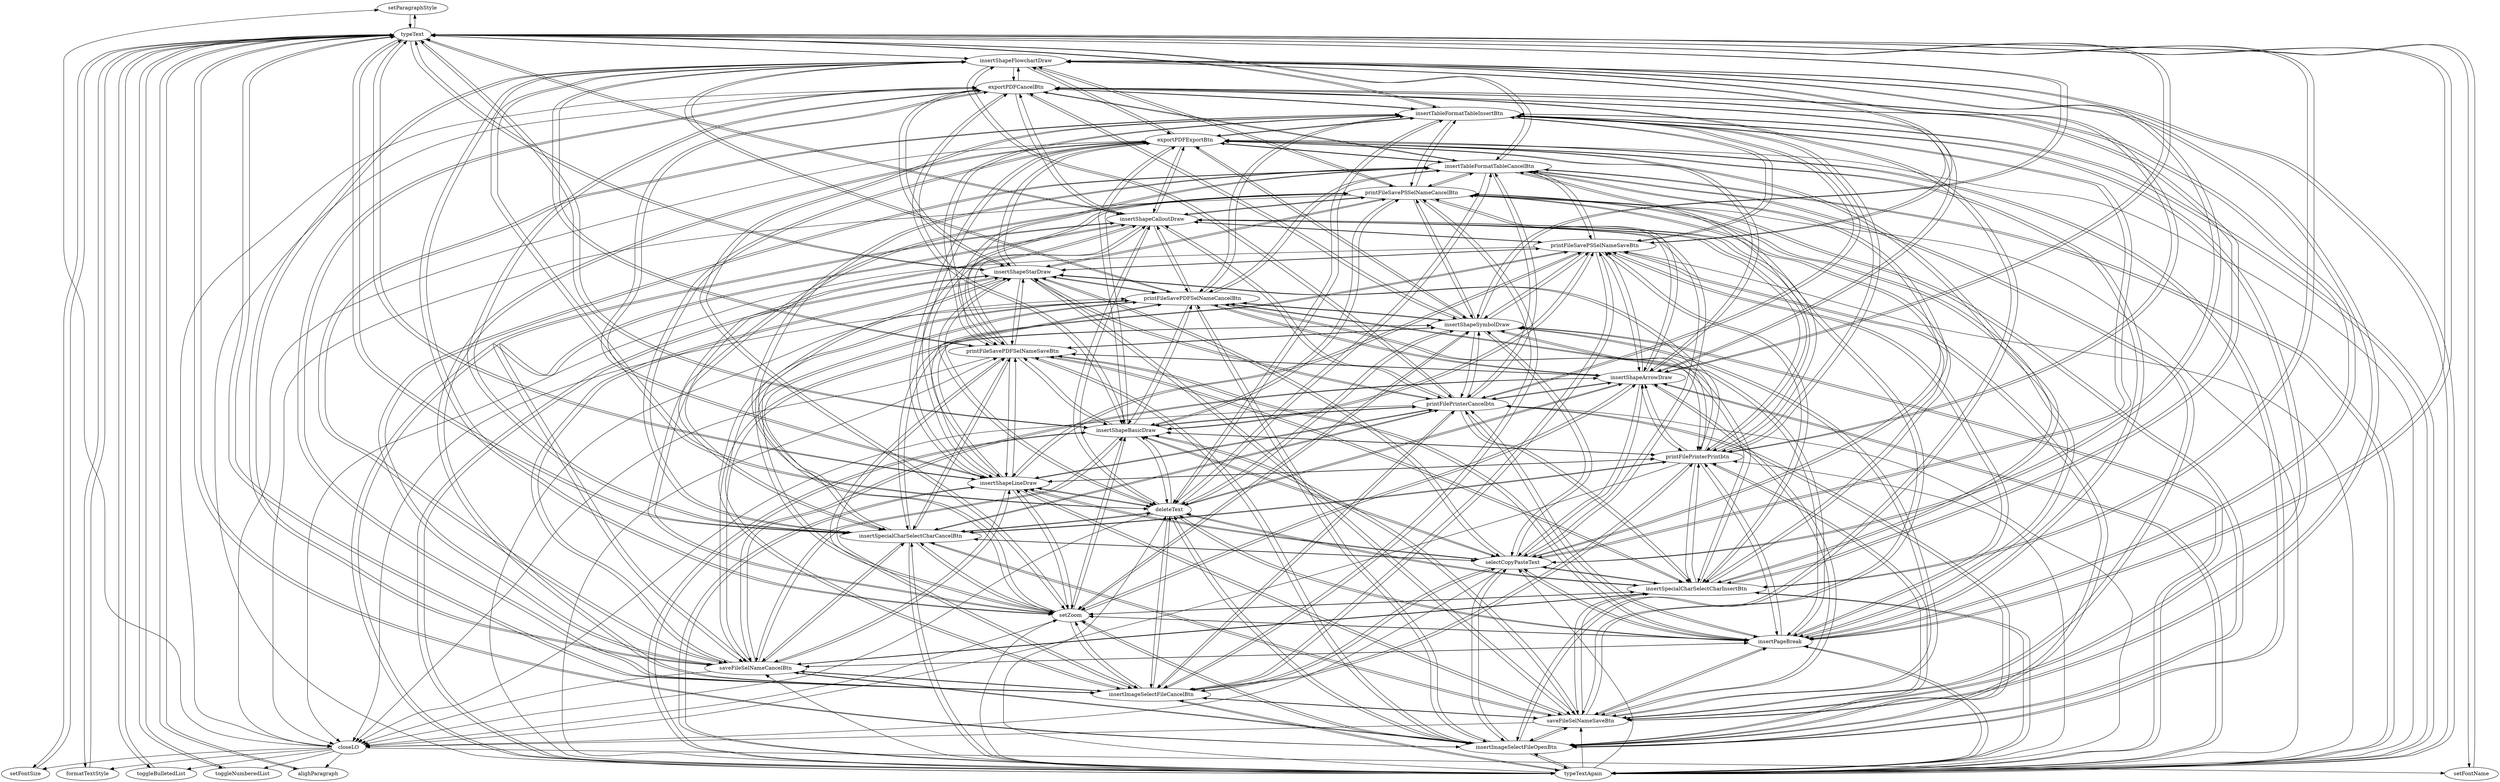 strict digraph G {
  setParagraphStyle [ label="setParagraphStyle" ];
  setFontName [ label="setFontName" ];
  setFontSize [ label="setFontSize" ];
  formatTextStyle [ label="formatTextStyle" ];
  toggleBulletedList [ label="toggleBulletedList" ];
  toggleNumberedList [ label="toggleNumberedList" ];
  alighParagraph [ label="alighParagraph" ];
  typeText [ label="typeText" ];
  insertTableFormatTableInsertBtn [ label="insertTableFormatTableInsertBtn" ];
  insertTableFormatTableCancelBtn [ label="insertTableFormatTableCancelBtn" ];
  insertImageSelectFileOpenBtn [ label="insertImageSelectFileOpenBtn" ];
  insertImageSelectFileCancelBtn [ label="insertImageSelectFileCancelBtn" ];
  insertPageBreak [ label="insertPageBreak" ];
  insertSpecialCharSelectCharInsertBtn [ label="insertSpecialCharSelectCharInsertBtn" ];
  insertSpecialCharSelectCharCancelBtn [ label="insertSpecialCharSelectCharCancelBtn" ];
  insertShapeLineDraw [ label="insertShapeLineDraw" ];
  insertShapeBasicDraw [ label="insertShapeBasicDraw" ];
  insertShapeArrowDraw [ label="insertShapeArrowDraw" ];
  insertShapeSymbolDraw [ label="insertShapeSymbolDraw" ];
  insertShapeStarDraw [ label="insertShapeStarDraw" ];
  insertShapeCalloutDraw [ label="insertShapeCalloutDraw" ];
  insertShapeFlowchartDraw [ label="insertShapeFlowchartDraw" ];
  typeTextAgain [ label="typeTextAgain" ];
  saveFileSelNameSaveBtn [ label="saveFileSelNameSaveBtn" ];
  saveFileSelNameCancelBtn [ label="saveFileSelNameCancelBtn" ];
  setZoom [ label="setZoom" ];
  selectCopyPasteText [ label="selectCopyPasteText" ];
  deleteText [ label="deleteText" ];
  printFilePrinterPrintbtn [ label="printFilePrinterPrintbtn" ];
  printFilePrinterCancelbtn [ label="printFilePrinterCancelbtn" ];
  printFileSavePDFSelNameSaveBtn [ label="printFileSavePDFSelNameSaveBtn" ];
  printFileSavePDFSelNameCancelBtn [ label="printFileSavePDFSelNameCancelBtn" ];
  printFileSavePSSelNameSaveBtn [ label="printFileSavePSSelNameSaveBtn" ];
  printFileSavePSSelNameCancelBtn [ label="printFileSavePSSelNameCancelBtn" ];
  exportPDFExportBtn [ label="exportPDFExportBtn" ];
  exportPDFCancelBtn [ label="exportPDFCancelBtn" ];
  closeLO [ label="closeLO" ];
  setParagraphStyle -> typeText;
  typeText -> setParagraphStyle;
  setFontName -> typeText;
  typeText -> setFontName;
  setFontSize -> typeText;
  typeText -> setFontSize;
  formatTextStyle -> typeText;
  typeText -> formatTextStyle;
  toggleBulletedList -> typeText;
  typeText -> toggleBulletedList;
  toggleNumberedList -> typeText;
  typeText -> toggleNumberedList;
  alighParagraph -> typeText;
  typeText -> alighParagraph;
  typeText -> insertTableFormatTableInsertBtn;
  insertTableFormatTableInsertBtn -> typeText;
  insertTableFormatTableInsertBtn -> typeTextAgain;
  typeTextAgain -> insertTableFormatTableInsertBtn;
  typeText -> insertTableFormatTableCancelBtn;
  insertTableFormatTableCancelBtn -> typeText;
  insertTableFormatTableCancelBtn -> typeTextAgain;
  typeTextAgain -> insertTableFormatTableCancelBtn;
  typeText -> insertImageSelectFileOpenBtn;
  insertImageSelectFileOpenBtn -> typeText;
  insertImageSelectFileOpenBtn -> typeTextAgain;
  typeTextAgain -> insertImageSelectFileOpenBtn;
  typeText -> insertImageSelectFileCancelBtn;
  insertImageSelectFileCancelBtn -> typeText;
  insertImageSelectFileCancelBtn -> typeTextAgain;
  typeTextAgain -> insertImageSelectFileCancelBtn;
  typeText -> insertPageBreak;
  insertPageBreak -> typeText;
  insertPageBreak -> typeTextAgain;
  typeTextAgain -> insertPageBreak;
  typeText -> insertSpecialCharSelectCharInsertBtn;
  insertSpecialCharSelectCharInsertBtn -> typeText;
  insertSpecialCharSelectCharInsertBtn -> typeTextAgain;
  typeTextAgain -> insertSpecialCharSelectCharInsertBtn;
  typeText -> insertSpecialCharSelectCharCancelBtn;
  insertSpecialCharSelectCharCancelBtn -> typeText;
  insertSpecialCharSelectCharCancelBtn -> typeTextAgain;
  typeTextAgain -> insertSpecialCharSelectCharCancelBtn;
  typeText -> insertShapeLineDraw;
  insertShapeLineDraw -> typeText;
  insertShapeLineDraw -> typeTextAgain;
  typeTextAgain -> insertShapeLineDraw;
  typeText -> insertShapeBasicDraw;
  insertShapeBasicDraw -> typeText;
  insertShapeBasicDraw -> typeTextAgain;
  typeTextAgain -> insertShapeBasicDraw;
  typeText -> insertShapeArrowDraw;
  insertShapeArrowDraw -> typeText;
  insertShapeArrowDraw -> typeTextAgain;
  typeTextAgain -> insertShapeArrowDraw;
  typeText -> insertShapeSymbolDraw;
  insertShapeSymbolDraw -> typeText;
  insertShapeSymbolDraw -> typeTextAgain;
  typeTextAgain -> insertShapeSymbolDraw;
  typeText -> insertShapeStarDraw;
  insertShapeStarDraw -> typeText;
  insertShapeStarDraw -> typeTextAgain;
  typeTextAgain -> insertShapeStarDraw;
  typeText -> insertShapeCalloutDraw;
  insertShapeCalloutDraw -> typeText;
  insertShapeCalloutDraw -> typeTextAgain;
  typeTextAgain -> insertShapeCalloutDraw;
  typeText -> insertShapeFlowchartDraw;
  insertShapeFlowchartDraw -> typeText;
  insertShapeFlowchartDraw -> typeTextAgain;
  typeTextAgain -> insertShapeFlowchartDraw;
  typeTextAgain -> saveFileSelNameSaveBtn;
  insertTableFormatTableInsertBtn -> saveFileSelNameSaveBtn;
  saveFileSelNameSaveBtn -> insertTableFormatTableInsertBtn;
  insertTableFormatTableCancelBtn -> saveFileSelNameSaveBtn;
  saveFileSelNameSaveBtn -> insertTableFormatTableCancelBtn;
  insertImageSelectFileOpenBtn -> saveFileSelNameSaveBtn;
  saveFileSelNameSaveBtn -> insertImageSelectFileOpenBtn;
  insertImageSelectFileCancelBtn -> saveFileSelNameSaveBtn;
  saveFileSelNameSaveBtn -> insertImageSelectFileCancelBtn;
  insertPageBreak -> saveFileSelNameSaveBtn;
  saveFileSelNameSaveBtn -> insertPageBreak;
  insertSpecialCharSelectCharInsertBtn -> saveFileSelNameSaveBtn;
  saveFileSelNameSaveBtn -> insertSpecialCharSelectCharInsertBtn;
  insertSpecialCharSelectCharCancelBtn -> saveFileSelNameSaveBtn;
  saveFileSelNameSaveBtn -> insertSpecialCharSelectCharCancelBtn;
  insertShapeLineDraw -> saveFileSelNameSaveBtn;
  saveFileSelNameSaveBtn -> insertShapeLineDraw;
  insertShapeBasicDraw -> saveFileSelNameSaveBtn;
  saveFileSelNameSaveBtn -> insertShapeBasicDraw;
  insertShapeArrowDraw -> saveFileSelNameSaveBtn;
  saveFileSelNameSaveBtn -> insertShapeArrowDraw;
  insertShapeSymbolDraw -> saveFileSelNameSaveBtn;
  saveFileSelNameSaveBtn -> insertShapeSymbolDraw;
  insertShapeStarDraw -> saveFileSelNameSaveBtn;
  saveFileSelNameSaveBtn -> insertShapeStarDraw;
  insertShapeCalloutDraw -> saveFileSelNameSaveBtn;
  saveFileSelNameSaveBtn -> insertShapeCalloutDraw;
  insertShapeFlowchartDraw -> saveFileSelNameSaveBtn;
  saveFileSelNameSaveBtn -> insertShapeFlowchartDraw;
  saveFileSelNameSaveBtn -> closeLO;
  typeTextAgain -> saveFileSelNameCancelBtn;
  insertTableFormatTableInsertBtn -> saveFileSelNameCancelBtn;
  saveFileSelNameCancelBtn -> insertTableFormatTableInsertBtn;
  insertTableFormatTableCancelBtn -> saveFileSelNameCancelBtn;
  saveFileSelNameCancelBtn -> insertTableFormatTableCancelBtn;
  insertImageSelectFileOpenBtn -> saveFileSelNameCancelBtn;
  saveFileSelNameCancelBtn -> insertImageSelectFileOpenBtn;
  insertImageSelectFileCancelBtn -> saveFileSelNameCancelBtn;
  saveFileSelNameCancelBtn -> insertImageSelectFileCancelBtn;
  insertPageBreak -> saveFileSelNameCancelBtn;
  saveFileSelNameCancelBtn -> insertPageBreak;
  insertSpecialCharSelectCharInsertBtn -> saveFileSelNameCancelBtn;
  saveFileSelNameCancelBtn -> insertSpecialCharSelectCharInsertBtn;
  insertSpecialCharSelectCharCancelBtn -> saveFileSelNameCancelBtn;
  saveFileSelNameCancelBtn -> insertSpecialCharSelectCharCancelBtn;
  insertShapeLineDraw -> saveFileSelNameCancelBtn;
  saveFileSelNameCancelBtn -> insertShapeLineDraw;
  insertShapeBasicDraw -> saveFileSelNameCancelBtn;
  saveFileSelNameCancelBtn -> insertShapeBasicDraw;
  insertShapeArrowDraw -> saveFileSelNameCancelBtn;
  saveFileSelNameCancelBtn -> insertShapeArrowDraw;
  insertShapeSymbolDraw -> saveFileSelNameCancelBtn;
  saveFileSelNameCancelBtn -> insertShapeSymbolDraw;
  insertShapeStarDraw -> saveFileSelNameCancelBtn;
  saveFileSelNameCancelBtn -> insertShapeStarDraw;
  insertShapeCalloutDraw -> saveFileSelNameCancelBtn;
  saveFileSelNameCancelBtn -> insertShapeCalloutDraw;
  insertShapeFlowchartDraw -> saveFileSelNameCancelBtn;
  saveFileSelNameCancelBtn -> insertShapeFlowchartDraw;
  saveFileSelNameCancelBtn -> closeLO;
  typeTextAgain -> setZoom;
  insertTableFormatTableInsertBtn -> setZoom;
  setZoom -> insertTableFormatTableInsertBtn;
  insertTableFormatTableCancelBtn -> setZoom;
  setZoom -> insertTableFormatTableCancelBtn;
  insertImageSelectFileOpenBtn -> setZoom;
  setZoom -> insertImageSelectFileOpenBtn;
  insertImageSelectFileCancelBtn -> setZoom;
  setZoom -> insertImageSelectFileCancelBtn;
  insertPageBreak -> setZoom;
  setZoom -> insertPageBreak;
  insertSpecialCharSelectCharInsertBtn -> setZoom;
  setZoom -> insertSpecialCharSelectCharInsertBtn;
  insertSpecialCharSelectCharCancelBtn -> setZoom;
  setZoom -> insertSpecialCharSelectCharCancelBtn;
  insertShapeLineDraw -> setZoom;
  setZoom -> insertShapeLineDraw;
  insertShapeBasicDraw -> setZoom;
  setZoom -> insertShapeBasicDraw;
  insertShapeArrowDraw -> setZoom;
  setZoom -> insertShapeArrowDraw;
  insertShapeSymbolDraw -> setZoom;
  setZoom -> insertShapeSymbolDraw;
  insertShapeStarDraw -> setZoom;
  setZoom -> insertShapeStarDraw;
  insertShapeCalloutDraw -> setZoom;
  setZoom -> insertShapeCalloutDraw;
  insertShapeFlowchartDraw -> setZoom;
  setZoom -> insertShapeFlowchartDraw;
  setZoom -> closeLO;
  typeTextAgain -> selectCopyPasteText;
  insertTableFormatTableInsertBtn -> selectCopyPasteText;
  selectCopyPasteText -> insertTableFormatTableInsertBtn;
  insertTableFormatTableCancelBtn -> selectCopyPasteText;
  selectCopyPasteText -> insertTableFormatTableCancelBtn;
  insertImageSelectFileOpenBtn -> selectCopyPasteText;
  selectCopyPasteText -> insertImageSelectFileOpenBtn;
  insertImageSelectFileCancelBtn -> selectCopyPasteText;
  selectCopyPasteText -> insertImageSelectFileCancelBtn;
  insertPageBreak -> selectCopyPasteText;
  selectCopyPasteText -> insertPageBreak;
  insertSpecialCharSelectCharInsertBtn -> selectCopyPasteText;
  selectCopyPasteText -> insertSpecialCharSelectCharInsertBtn;
  insertSpecialCharSelectCharCancelBtn -> selectCopyPasteText;
  selectCopyPasteText -> insertSpecialCharSelectCharCancelBtn;
  insertShapeLineDraw -> selectCopyPasteText;
  selectCopyPasteText -> insertShapeLineDraw;
  insertShapeBasicDraw -> selectCopyPasteText;
  selectCopyPasteText -> insertShapeBasicDraw;
  insertShapeArrowDraw -> selectCopyPasteText;
  selectCopyPasteText -> insertShapeArrowDraw;
  insertShapeSymbolDraw -> selectCopyPasteText;
  selectCopyPasteText -> insertShapeSymbolDraw;
  insertShapeStarDraw -> selectCopyPasteText;
  selectCopyPasteText -> insertShapeStarDraw;
  insertShapeCalloutDraw -> selectCopyPasteText;
  selectCopyPasteText -> insertShapeCalloutDraw;
  insertShapeFlowchartDraw -> selectCopyPasteText;
  selectCopyPasteText -> insertShapeFlowchartDraw;
  selectCopyPasteText -> closeLO;
  typeTextAgain -> deleteText;
  insertTableFormatTableInsertBtn -> deleteText;
  deleteText -> insertTableFormatTableInsertBtn;
  insertTableFormatTableCancelBtn -> deleteText;
  deleteText -> insertTableFormatTableCancelBtn;
  insertImageSelectFileOpenBtn -> deleteText;
  deleteText -> insertImageSelectFileOpenBtn;
  insertImageSelectFileCancelBtn -> deleteText;
  deleteText -> insertImageSelectFileCancelBtn;
  insertPageBreak -> deleteText;
  deleteText -> insertPageBreak;
  insertSpecialCharSelectCharInsertBtn -> deleteText;
  deleteText -> insertSpecialCharSelectCharInsertBtn;
  insertSpecialCharSelectCharCancelBtn -> deleteText;
  deleteText -> insertSpecialCharSelectCharCancelBtn;
  insertShapeLineDraw -> deleteText;
  deleteText -> insertShapeLineDraw;
  insertShapeBasicDraw -> deleteText;
  deleteText -> insertShapeBasicDraw;
  insertShapeArrowDraw -> deleteText;
  deleteText -> insertShapeArrowDraw;
  insertShapeSymbolDraw -> deleteText;
  deleteText -> insertShapeSymbolDraw;
  insertShapeStarDraw -> deleteText;
  deleteText -> insertShapeStarDraw;
  insertShapeCalloutDraw -> deleteText;
  deleteText -> insertShapeCalloutDraw;
  insertShapeFlowchartDraw -> deleteText;
  deleteText -> insertShapeFlowchartDraw;
  deleteText -> closeLO;
  typeTextAgain -> printFilePrinterPrintbtn;
  insertTableFormatTableInsertBtn -> printFilePrinterPrintbtn;
  printFilePrinterPrintbtn -> insertTableFormatTableInsertBtn;
  insertTableFormatTableCancelBtn -> printFilePrinterPrintbtn;
  printFilePrinterPrintbtn -> insertTableFormatTableCancelBtn;
  insertImageSelectFileOpenBtn -> printFilePrinterPrintbtn;
  printFilePrinterPrintbtn -> insertImageSelectFileOpenBtn;
  insertImageSelectFileCancelBtn -> printFilePrinterPrintbtn;
  printFilePrinterPrintbtn -> insertImageSelectFileCancelBtn;
  insertPageBreak -> printFilePrinterPrintbtn;
  printFilePrinterPrintbtn -> insertPageBreak;
  insertSpecialCharSelectCharInsertBtn -> printFilePrinterPrintbtn;
  printFilePrinterPrintbtn -> insertSpecialCharSelectCharInsertBtn;
  insertSpecialCharSelectCharCancelBtn -> printFilePrinterPrintbtn;
  printFilePrinterPrintbtn -> insertSpecialCharSelectCharCancelBtn;
  insertShapeLineDraw -> printFilePrinterPrintbtn;
  printFilePrinterPrintbtn -> insertShapeLineDraw;
  insertShapeBasicDraw -> printFilePrinterPrintbtn;
  printFilePrinterPrintbtn -> insertShapeBasicDraw;
  insertShapeArrowDraw -> printFilePrinterPrintbtn;
  printFilePrinterPrintbtn -> insertShapeArrowDraw;
  insertShapeSymbolDraw -> printFilePrinterPrintbtn;
  printFilePrinterPrintbtn -> insertShapeSymbolDraw;
  insertShapeStarDraw -> printFilePrinterPrintbtn;
  printFilePrinterPrintbtn -> insertShapeStarDraw;
  insertShapeCalloutDraw -> printFilePrinterPrintbtn;
  printFilePrinterPrintbtn -> insertShapeCalloutDraw;
  insertShapeFlowchartDraw -> printFilePrinterPrintbtn;
  printFilePrinterPrintbtn -> insertShapeFlowchartDraw;
  printFilePrinterPrintbtn -> closeLO;
  typeTextAgain -> printFilePrinterCancelbtn;
  insertTableFormatTableInsertBtn -> printFilePrinterCancelbtn;
  printFilePrinterCancelbtn -> insertTableFormatTableInsertBtn;
  insertTableFormatTableCancelBtn -> printFilePrinterCancelbtn;
  printFilePrinterCancelbtn -> insertTableFormatTableCancelBtn;
  insertImageSelectFileOpenBtn -> printFilePrinterCancelbtn;
  printFilePrinterCancelbtn -> insertImageSelectFileOpenBtn;
  insertImageSelectFileCancelBtn -> printFilePrinterCancelbtn;
  printFilePrinterCancelbtn -> insertImageSelectFileCancelBtn;
  insertPageBreak -> printFilePrinterCancelbtn;
  printFilePrinterCancelbtn -> insertPageBreak;
  insertSpecialCharSelectCharInsertBtn -> printFilePrinterCancelbtn;
  printFilePrinterCancelbtn -> insertSpecialCharSelectCharInsertBtn;
  insertSpecialCharSelectCharCancelBtn -> printFilePrinterCancelbtn;
  printFilePrinterCancelbtn -> insertSpecialCharSelectCharCancelBtn;
  insertShapeLineDraw -> printFilePrinterCancelbtn;
  printFilePrinterCancelbtn -> insertShapeLineDraw;
  insertShapeBasicDraw -> printFilePrinterCancelbtn;
  printFilePrinterCancelbtn -> insertShapeBasicDraw;
  insertShapeArrowDraw -> printFilePrinterCancelbtn;
  printFilePrinterCancelbtn -> insertShapeArrowDraw;
  insertShapeSymbolDraw -> printFilePrinterCancelbtn;
  printFilePrinterCancelbtn -> insertShapeSymbolDraw;
  insertShapeStarDraw -> printFilePrinterCancelbtn;
  printFilePrinterCancelbtn -> insertShapeStarDraw;
  insertShapeCalloutDraw -> printFilePrinterCancelbtn;
  printFilePrinterCancelbtn -> insertShapeCalloutDraw;
  insertShapeFlowchartDraw -> printFilePrinterCancelbtn;
  printFilePrinterCancelbtn -> insertShapeFlowchartDraw;
  printFilePrinterCancelbtn -> closeLO;
  typeTextAgain -> printFileSavePDFSelNameSaveBtn;
  insertTableFormatTableInsertBtn -> printFileSavePDFSelNameSaveBtn;
  printFileSavePDFSelNameSaveBtn -> insertTableFormatTableInsertBtn;
  insertTableFormatTableCancelBtn -> printFileSavePDFSelNameSaveBtn;
  printFileSavePDFSelNameSaveBtn -> insertTableFormatTableCancelBtn;
  insertImageSelectFileOpenBtn -> printFileSavePDFSelNameSaveBtn;
  printFileSavePDFSelNameSaveBtn -> insertImageSelectFileOpenBtn;
  insertImageSelectFileCancelBtn -> printFileSavePDFSelNameSaveBtn;
  printFileSavePDFSelNameSaveBtn -> insertImageSelectFileCancelBtn;
  insertPageBreak -> printFileSavePDFSelNameSaveBtn;
  printFileSavePDFSelNameSaveBtn -> insertPageBreak;
  insertSpecialCharSelectCharInsertBtn -> printFileSavePDFSelNameSaveBtn;
  printFileSavePDFSelNameSaveBtn -> insertSpecialCharSelectCharInsertBtn;
  insertSpecialCharSelectCharCancelBtn -> printFileSavePDFSelNameSaveBtn;
  printFileSavePDFSelNameSaveBtn -> insertSpecialCharSelectCharCancelBtn;
  insertShapeLineDraw -> printFileSavePDFSelNameSaveBtn;
  printFileSavePDFSelNameSaveBtn -> insertShapeLineDraw;
  insertShapeBasicDraw -> printFileSavePDFSelNameSaveBtn;
  printFileSavePDFSelNameSaveBtn -> insertShapeBasicDraw;
  insertShapeArrowDraw -> printFileSavePDFSelNameSaveBtn;
  printFileSavePDFSelNameSaveBtn -> insertShapeArrowDraw;
  insertShapeSymbolDraw -> printFileSavePDFSelNameSaveBtn;
  printFileSavePDFSelNameSaveBtn -> insertShapeSymbolDraw;
  insertShapeStarDraw -> printFileSavePDFSelNameSaveBtn;
  printFileSavePDFSelNameSaveBtn -> insertShapeStarDraw;
  insertShapeCalloutDraw -> printFileSavePDFSelNameSaveBtn;
  printFileSavePDFSelNameSaveBtn -> insertShapeCalloutDraw;
  insertShapeFlowchartDraw -> printFileSavePDFSelNameSaveBtn;
  printFileSavePDFSelNameSaveBtn -> insertShapeFlowchartDraw;
  printFileSavePDFSelNameSaveBtn -> closeLO;
  typeTextAgain -> printFileSavePDFSelNameCancelBtn;
  insertTableFormatTableInsertBtn -> printFileSavePDFSelNameCancelBtn;
  printFileSavePDFSelNameCancelBtn -> insertTableFormatTableInsertBtn;
  insertTableFormatTableCancelBtn -> printFileSavePDFSelNameCancelBtn;
  printFileSavePDFSelNameCancelBtn -> insertTableFormatTableCancelBtn;
  insertImageSelectFileOpenBtn -> printFileSavePDFSelNameCancelBtn;
  printFileSavePDFSelNameCancelBtn -> insertImageSelectFileOpenBtn;
  insertImageSelectFileCancelBtn -> printFileSavePDFSelNameCancelBtn;
  printFileSavePDFSelNameCancelBtn -> insertImageSelectFileCancelBtn;
  insertPageBreak -> printFileSavePDFSelNameCancelBtn;
  printFileSavePDFSelNameCancelBtn -> insertPageBreak;
  insertSpecialCharSelectCharInsertBtn -> printFileSavePDFSelNameCancelBtn;
  printFileSavePDFSelNameCancelBtn -> insertSpecialCharSelectCharInsertBtn;
  insertSpecialCharSelectCharCancelBtn -> printFileSavePDFSelNameCancelBtn;
  printFileSavePDFSelNameCancelBtn -> insertSpecialCharSelectCharCancelBtn;
  insertShapeLineDraw -> printFileSavePDFSelNameCancelBtn;
  printFileSavePDFSelNameCancelBtn -> insertShapeLineDraw;
  insertShapeBasicDraw -> printFileSavePDFSelNameCancelBtn;
  printFileSavePDFSelNameCancelBtn -> insertShapeBasicDraw;
  insertShapeArrowDraw -> printFileSavePDFSelNameCancelBtn;
  printFileSavePDFSelNameCancelBtn -> insertShapeArrowDraw;
  insertShapeSymbolDraw -> printFileSavePDFSelNameCancelBtn;
  printFileSavePDFSelNameCancelBtn -> insertShapeSymbolDraw;
  insertShapeStarDraw -> printFileSavePDFSelNameCancelBtn;
  printFileSavePDFSelNameCancelBtn -> insertShapeStarDraw;
  insertShapeCalloutDraw -> printFileSavePDFSelNameCancelBtn;
  printFileSavePDFSelNameCancelBtn -> insertShapeCalloutDraw;
  insertShapeFlowchartDraw -> printFileSavePDFSelNameCancelBtn;
  printFileSavePDFSelNameCancelBtn -> insertShapeFlowchartDraw;
  printFileSavePDFSelNameCancelBtn -> closeLO;
  typeTextAgain -> printFileSavePSSelNameSaveBtn;
  insertTableFormatTableInsertBtn -> printFileSavePSSelNameSaveBtn;
  printFileSavePSSelNameSaveBtn -> insertTableFormatTableInsertBtn;
  insertTableFormatTableCancelBtn -> printFileSavePSSelNameSaveBtn;
  printFileSavePSSelNameSaveBtn -> insertTableFormatTableCancelBtn;
  insertImageSelectFileOpenBtn -> printFileSavePSSelNameSaveBtn;
  printFileSavePSSelNameSaveBtn -> insertImageSelectFileOpenBtn;
  insertImageSelectFileCancelBtn -> printFileSavePSSelNameSaveBtn;
  printFileSavePSSelNameSaveBtn -> insertImageSelectFileCancelBtn;
  insertPageBreak -> printFileSavePSSelNameSaveBtn;
  printFileSavePSSelNameSaveBtn -> insertPageBreak;
  insertSpecialCharSelectCharInsertBtn -> printFileSavePSSelNameSaveBtn;
  printFileSavePSSelNameSaveBtn -> insertSpecialCharSelectCharInsertBtn;
  insertSpecialCharSelectCharCancelBtn -> printFileSavePSSelNameSaveBtn;
  printFileSavePSSelNameSaveBtn -> insertSpecialCharSelectCharCancelBtn;
  insertShapeLineDraw -> printFileSavePSSelNameSaveBtn;
  printFileSavePSSelNameSaveBtn -> insertShapeLineDraw;
  insertShapeBasicDraw -> printFileSavePSSelNameSaveBtn;
  printFileSavePSSelNameSaveBtn -> insertShapeBasicDraw;
  insertShapeArrowDraw -> printFileSavePSSelNameSaveBtn;
  printFileSavePSSelNameSaveBtn -> insertShapeArrowDraw;
  insertShapeSymbolDraw -> printFileSavePSSelNameSaveBtn;
  printFileSavePSSelNameSaveBtn -> insertShapeSymbolDraw;
  insertShapeStarDraw -> printFileSavePSSelNameSaveBtn;
  printFileSavePSSelNameSaveBtn -> insertShapeStarDraw;
  insertShapeCalloutDraw -> printFileSavePSSelNameSaveBtn;
  printFileSavePSSelNameSaveBtn -> insertShapeCalloutDraw;
  insertShapeFlowchartDraw -> printFileSavePSSelNameSaveBtn;
  printFileSavePSSelNameSaveBtn -> insertShapeFlowchartDraw;
  printFileSavePSSelNameSaveBtn -> closeLO;
  typeTextAgain -> printFileSavePSSelNameCancelBtn;
  insertTableFormatTableInsertBtn -> printFileSavePSSelNameCancelBtn;
  printFileSavePSSelNameCancelBtn -> insertTableFormatTableInsertBtn;
  insertTableFormatTableCancelBtn -> printFileSavePSSelNameCancelBtn;
  printFileSavePSSelNameCancelBtn -> insertTableFormatTableCancelBtn;
  insertImageSelectFileOpenBtn -> printFileSavePSSelNameCancelBtn;
  printFileSavePSSelNameCancelBtn -> insertImageSelectFileOpenBtn;
  insertImageSelectFileCancelBtn -> printFileSavePSSelNameCancelBtn;
  printFileSavePSSelNameCancelBtn -> insertImageSelectFileCancelBtn;
  insertPageBreak -> printFileSavePSSelNameCancelBtn;
  printFileSavePSSelNameCancelBtn -> insertPageBreak;
  insertSpecialCharSelectCharInsertBtn -> printFileSavePSSelNameCancelBtn;
  printFileSavePSSelNameCancelBtn -> insertSpecialCharSelectCharInsertBtn;
  insertSpecialCharSelectCharCancelBtn -> printFileSavePSSelNameCancelBtn;
  printFileSavePSSelNameCancelBtn -> insertSpecialCharSelectCharCancelBtn;
  insertShapeLineDraw -> printFileSavePSSelNameCancelBtn;
  printFileSavePSSelNameCancelBtn -> insertShapeLineDraw;
  insertShapeBasicDraw -> printFileSavePSSelNameCancelBtn;
  printFileSavePSSelNameCancelBtn -> insertShapeBasicDraw;
  insertShapeArrowDraw -> printFileSavePSSelNameCancelBtn;
  printFileSavePSSelNameCancelBtn -> insertShapeArrowDraw;
  insertShapeSymbolDraw -> printFileSavePSSelNameCancelBtn;
  printFileSavePSSelNameCancelBtn -> insertShapeSymbolDraw;
  insertShapeStarDraw -> printFileSavePSSelNameCancelBtn;
  printFileSavePSSelNameCancelBtn -> insertShapeStarDraw;
  insertShapeCalloutDraw -> printFileSavePSSelNameCancelBtn;
  printFileSavePSSelNameCancelBtn -> insertShapeCalloutDraw;
  insertShapeFlowchartDraw -> printFileSavePSSelNameCancelBtn;
  printFileSavePSSelNameCancelBtn -> insertShapeFlowchartDraw;
  printFileSavePSSelNameCancelBtn -> closeLO;
  typeTextAgain -> exportPDFExportBtn;
  insertTableFormatTableInsertBtn -> exportPDFExportBtn;
  exportPDFExportBtn -> insertTableFormatTableInsertBtn;
  insertTableFormatTableCancelBtn -> exportPDFExportBtn;
  exportPDFExportBtn -> insertTableFormatTableCancelBtn;
  insertImageSelectFileOpenBtn -> exportPDFExportBtn;
  exportPDFExportBtn -> insertImageSelectFileOpenBtn;
  insertImageSelectFileCancelBtn -> exportPDFExportBtn;
  exportPDFExportBtn -> insertImageSelectFileCancelBtn;
  insertPageBreak -> exportPDFExportBtn;
  exportPDFExportBtn -> insertPageBreak;
  insertSpecialCharSelectCharInsertBtn -> exportPDFExportBtn;
  exportPDFExportBtn -> insertSpecialCharSelectCharInsertBtn;
  insertSpecialCharSelectCharCancelBtn -> exportPDFExportBtn;
  exportPDFExportBtn -> insertSpecialCharSelectCharCancelBtn;
  insertShapeLineDraw -> exportPDFExportBtn;
  exportPDFExportBtn -> insertShapeLineDraw;
  insertShapeBasicDraw -> exportPDFExportBtn;
  exportPDFExportBtn -> insertShapeBasicDraw;
  insertShapeArrowDraw -> exportPDFExportBtn;
  exportPDFExportBtn -> insertShapeArrowDraw;
  insertShapeSymbolDraw -> exportPDFExportBtn;
  exportPDFExportBtn -> insertShapeSymbolDraw;
  insertShapeStarDraw -> exportPDFExportBtn;
  exportPDFExportBtn -> insertShapeStarDraw;
  insertShapeCalloutDraw -> exportPDFExportBtn;
  exportPDFExportBtn -> insertShapeCalloutDraw;
  insertShapeFlowchartDraw -> exportPDFExportBtn;
  exportPDFExportBtn -> insertShapeFlowchartDraw;
  exportPDFExportBtn -> closeLO;
  typeTextAgain -> exportPDFCancelBtn;
  insertTableFormatTableInsertBtn -> exportPDFCancelBtn;
  exportPDFCancelBtn -> insertTableFormatTableInsertBtn;
  insertTableFormatTableCancelBtn -> exportPDFCancelBtn;
  exportPDFCancelBtn -> insertTableFormatTableCancelBtn;
  insertImageSelectFileOpenBtn -> exportPDFCancelBtn;
  exportPDFCancelBtn -> insertImageSelectFileOpenBtn;
  insertImageSelectFileCancelBtn -> exportPDFCancelBtn;
  exportPDFCancelBtn -> insertImageSelectFileCancelBtn;
  insertPageBreak -> exportPDFCancelBtn;
  exportPDFCancelBtn -> insertPageBreak;
  insertSpecialCharSelectCharInsertBtn -> exportPDFCancelBtn;
  exportPDFCancelBtn -> insertSpecialCharSelectCharInsertBtn;
  insertSpecialCharSelectCharCancelBtn -> exportPDFCancelBtn;
  exportPDFCancelBtn -> insertSpecialCharSelectCharCancelBtn;
  insertShapeLineDraw -> exportPDFCancelBtn;
  exportPDFCancelBtn -> insertShapeLineDraw;
  insertShapeBasicDraw -> exportPDFCancelBtn;
  exportPDFCancelBtn -> insertShapeBasicDraw;
  insertShapeArrowDraw -> exportPDFCancelBtn;
  exportPDFCancelBtn -> insertShapeArrowDraw;
  insertShapeSymbolDraw -> exportPDFCancelBtn;
  exportPDFCancelBtn -> insertShapeSymbolDraw;
  insertShapeStarDraw -> exportPDFCancelBtn;
  exportPDFCancelBtn -> insertShapeStarDraw;
  insertShapeCalloutDraw -> exportPDFCancelBtn;
  exportPDFCancelBtn -> insertShapeCalloutDraw;
  insertShapeFlowchartDraw -> exportPDFCancelBtn;
  exportPDFCancelBtn -> insertShapeFlowchartDraw;
  exportPDFCancelBtn -> closeLO;
  closeLO -> setParagraphStyle;
  closeLO -> setFontName;
  closeLO -> setFontSize;
  closeLO -> formatTextStyle;
  closeLO -> toggleBulletedList;
  closeLO -> toggleNumberedList;
  closeLO -> alighParagraph;
}
